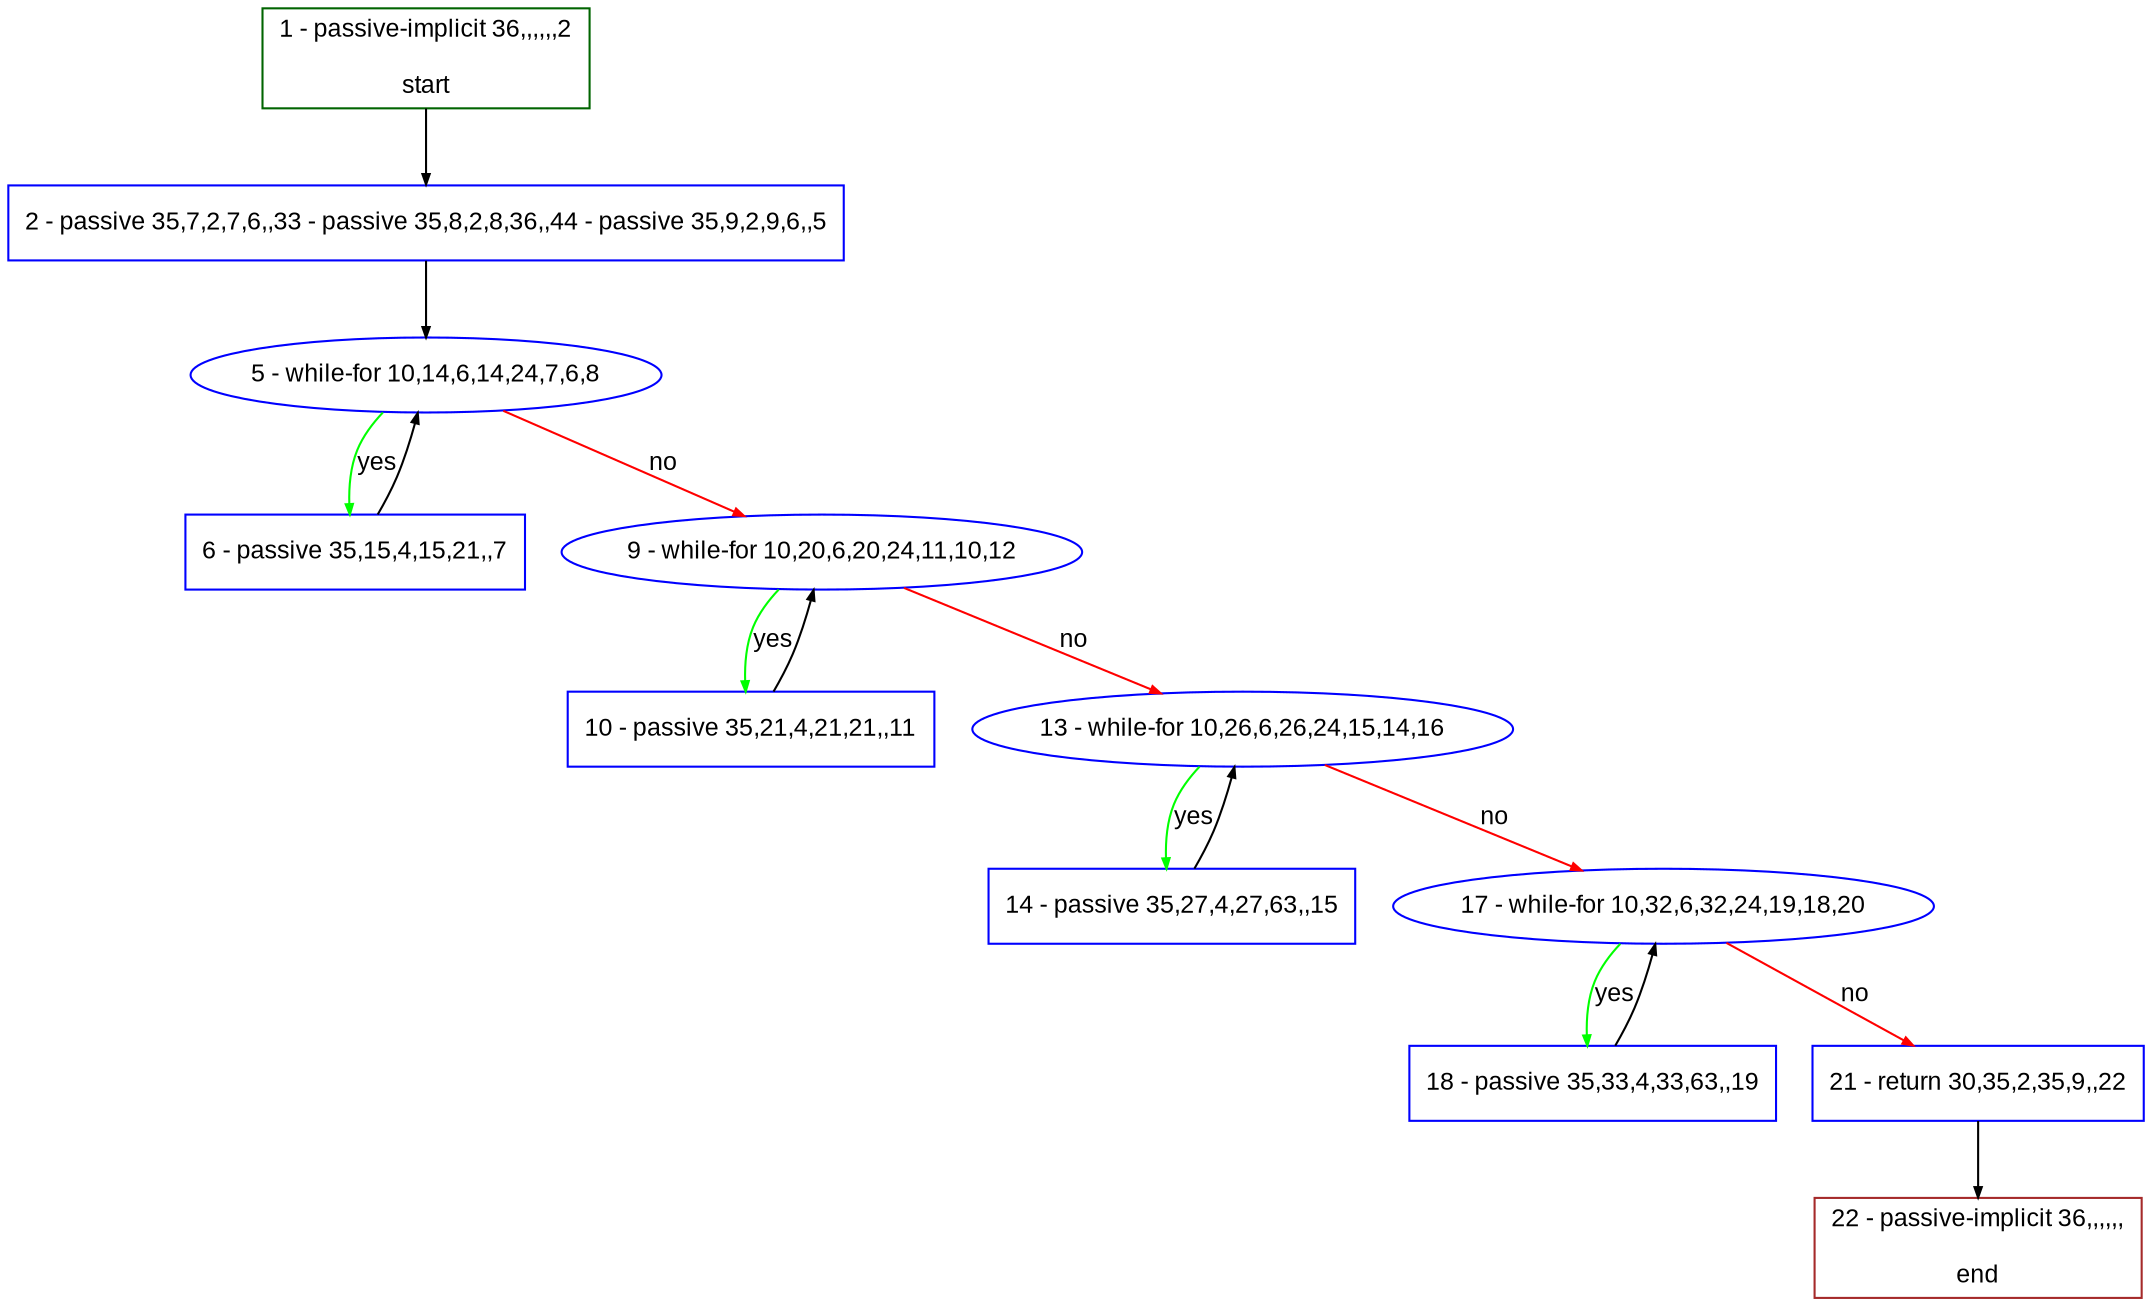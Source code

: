 digraph "" {
  graph [bgcolor="white", fillcolor="#FFFFCC", pack="true", packmode="clust", fontname="Arial", label="", fontsize="12", compound="true", style="rounded,filled"];
  node [node_initialized="no", fillcolor="white", fontname="Arial", label="", color="grey", fontsize="12", fixedsize="false", compound="true", shape="rectangle", style="filled"];
  edge [arrowtail="none", lhead="", fontcolor="black", fontname="Arial", label="", color="black", fontsize="12", arrowhead="normal", arrowsize="0.5", compound="true", ltail="", dir="forward"];
  __N1 [fillcolor="#ffffff", label="2 - passive 35,7,2,7,6,,33 - passive 35,8,2,8,36,,44 - passive 35,9,2,9,6,,5", color="#0000ff", shape="box", style="filled"];
  __N2 [fillcolor="#ffffff", label="1 - passive-implicit 36,,,,,,2\n\nstart", color="#006400", shape="box", style="filled"];
  __N3 [fillcolor="#ffffff", label="5 - while-for 10,14,6,14,24,7,6,8", color="#0000ff", shape="oval", style="filled"];
  __N4 [fillcolor="#ffffff", label="6 - passive 35,15,4,15,21,,7", color="#0000ff", shape="box", style="filled"];
  __N5 [fillcolor="#ffffff", label="9 - while-for 10,20,6,20,24,11,10,12", color="#0000ff", shape="oval", style="filled"];
  __N6 [fillcolor="#ffffff", label="10 - passive 35,21,4,21,21,,11", color="#0000ff", shape="box", style="filled"];
  __N7 [fillcolor="#ffffff", label="13 - while-for 10,26,6,26,24,15,14,16", color="#0000ff", shape="oval", style="filled"];
  __N8 [fillcolor="#ffffff", label="14 - passive 35,27,4,27,63,,15", color="#0000ff", shape="box", style="filled"];
  __N9 [fillcolor="#ffffff", label="17 - while-for 10,32,6,32,24,19,18,20", color="#0000ff", shape="oval", style="filled"];
  __N10 [fillcolor="#ffffff", label="18 - passive 35,33,4,33,63,,19", color="#0000ff", shape="box", style="filled"];
  __N11 [fillcolor="#ffffff", label="21 - return 30,35,2,35,9,,22", color="#0000ff", shape="box", style="filled"];
  __N12 [fillcolor="#ffffff", label="22 - passive-implicit 36,,,,,,\n\nend", color="#a52a2a", shape="box", style="filled"];
  __N2 -> __N1 [arrowtail="none", color="#000000", label="", arrowhead="normal", dir="forward"];
  __N1 -> __N3 [arrowtail="none", color="#000000", label="", arrowhead="normal", dir="forward"];
  __N3 -> __N4 [arrowtail="none", color="#00ff00", label="yes", arrowhead="normal", dir="forward"];
  __N4 -> __N3 [arrowtail="none", color="#000000", label="", arrowhead="normal", dir="forward"];
  __N3 -> __N5 [arrowtail="none", color="#ff0000", label="no", arrowhead="normal", dir="forward"];
  __N5 -> __N6 [arrowtail="none", color="#00ff00", label="yes", arrowhead="normal", dir="forward"];
  __N6 -> __N5 [arrowtail="none", color="#000000", label="", arrowhead="normal", dir="forward"];
  __N5 -> __N7 [arrowtail="none", color="#ff0000", label="no", arrowhead="normal", dir="forward"];
  __N7 -> __N8 [arrowtail="none", color="#00ff00", label="yes", arrowhead="normal", dir="forward"];
  __N8 -> __N7 [arrowtail="none", color="#000000", label="", arrowhead="normal", dir="forward"];
  __N7 -> __N9 [arrowtail="none", color="#ff0000", label="no", arrowhead="normal", dir="forward"];
  __N9 -> __N10 [arrowtail="none", color="#00ff00", label="yes", arrowhead="normal", dir="forward"];
  __N10 -> __N9 [arrowtail="none", color="#000000", label="", arrowhead="normal", dir="forward"];
  __N9 -> __N11 [arrowtail="none", color="#ff0000", label="no", arrowhead="normal", dir="forward"];
  __N11 -> __N12 [arrowtail="none", color="#000000", label="", arrowhead="normal", dir="forward"];
}
